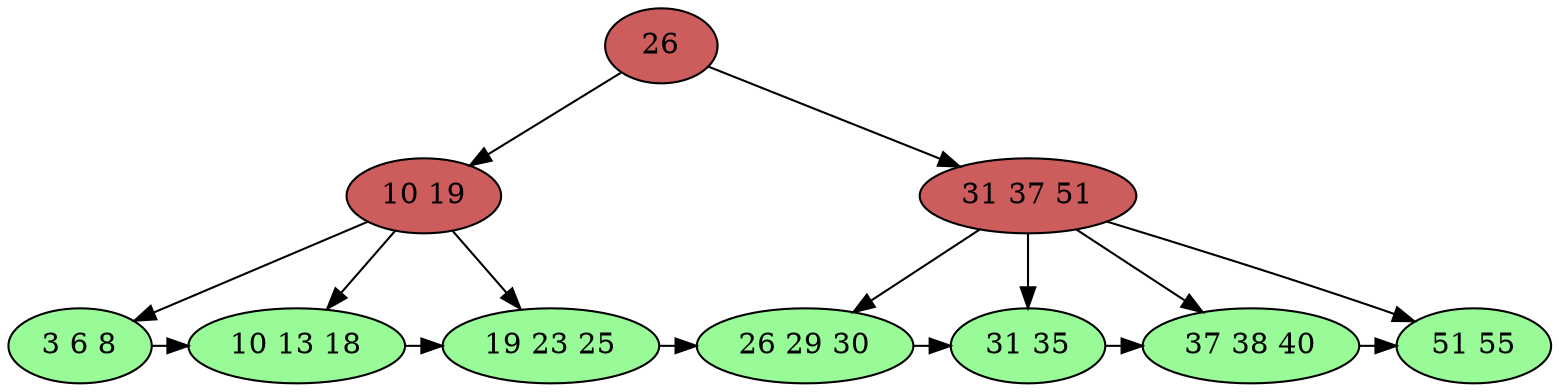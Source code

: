 digraph G {
	"26" -> "10 19";
	"26" -> "31 37 51";
	"10 19" -> "3 6 8";
	"10 19" -> "10 13 18";
	"10 19" -> "19 23 25";
	"31 37 51" -> "26 29 30";
	"31 37 51" -> "31 35";
	"31 37 51" -> "37 38 40";
	"31 37 51" -> "51 55";
	"3 6 8" -> "10 13 18";
	"10 13 18" -> "19 23 25";
	"19 23 25" -> "26 29 30";
	"26 29 30" -> "31 35";
	"31 35" -> "37 38 40";
	"37 38 40" -> "51 55";
	{ rank=same "26" };
	{ rank=same "10 19" "31 37 51" };
	{ rank=same "3 6 8" "10 13 18" "19 23 25" "26 29 30" "31 35" "37 38 40" "51 55" };
	{ rank=same "10 13 18" "19 23 25" "26 29 30" "31 35" "37 38 40" "51 55" };
	{ rank=same "19 23 25" "26 29 30" "31 35" "37 38 40" "51 55" };
	{ rank=same "26 29 30" "31 35" "37 38 40" "51 55" };
	{ rank=same "31 35" "37 38 40" "51 55" };
	{ rank=same "37 38 40" "51 55" };
	{ rank=same "51 55" };
	"26"[ style=filled, fillcolor=IndianRed ];
	"10 19"[ style=filled, fillcolor=IndianRed ];
	"31 37 51"[ style=filled, fillcolor=IndianRed ];
	"3 6 8"[ style=filled, fillcolor=PaleGreen ];
	"10 13 18"[ style=filled, fillcolor=PaleGreen ];
	"19 23 25"[ style=filled, fillcolor=PaleGreen ];
	"26 29 30"[ style=filled, fillcolor=PaleGreen ];
	"31 35"[ style=filled, fillcolor=PaleGreen ];
	"37 38 40"[ style=filled, fillcolor=PaleGreen ];
	"51 55"[ style=filled, fillcolor=PaleGreen ];
}